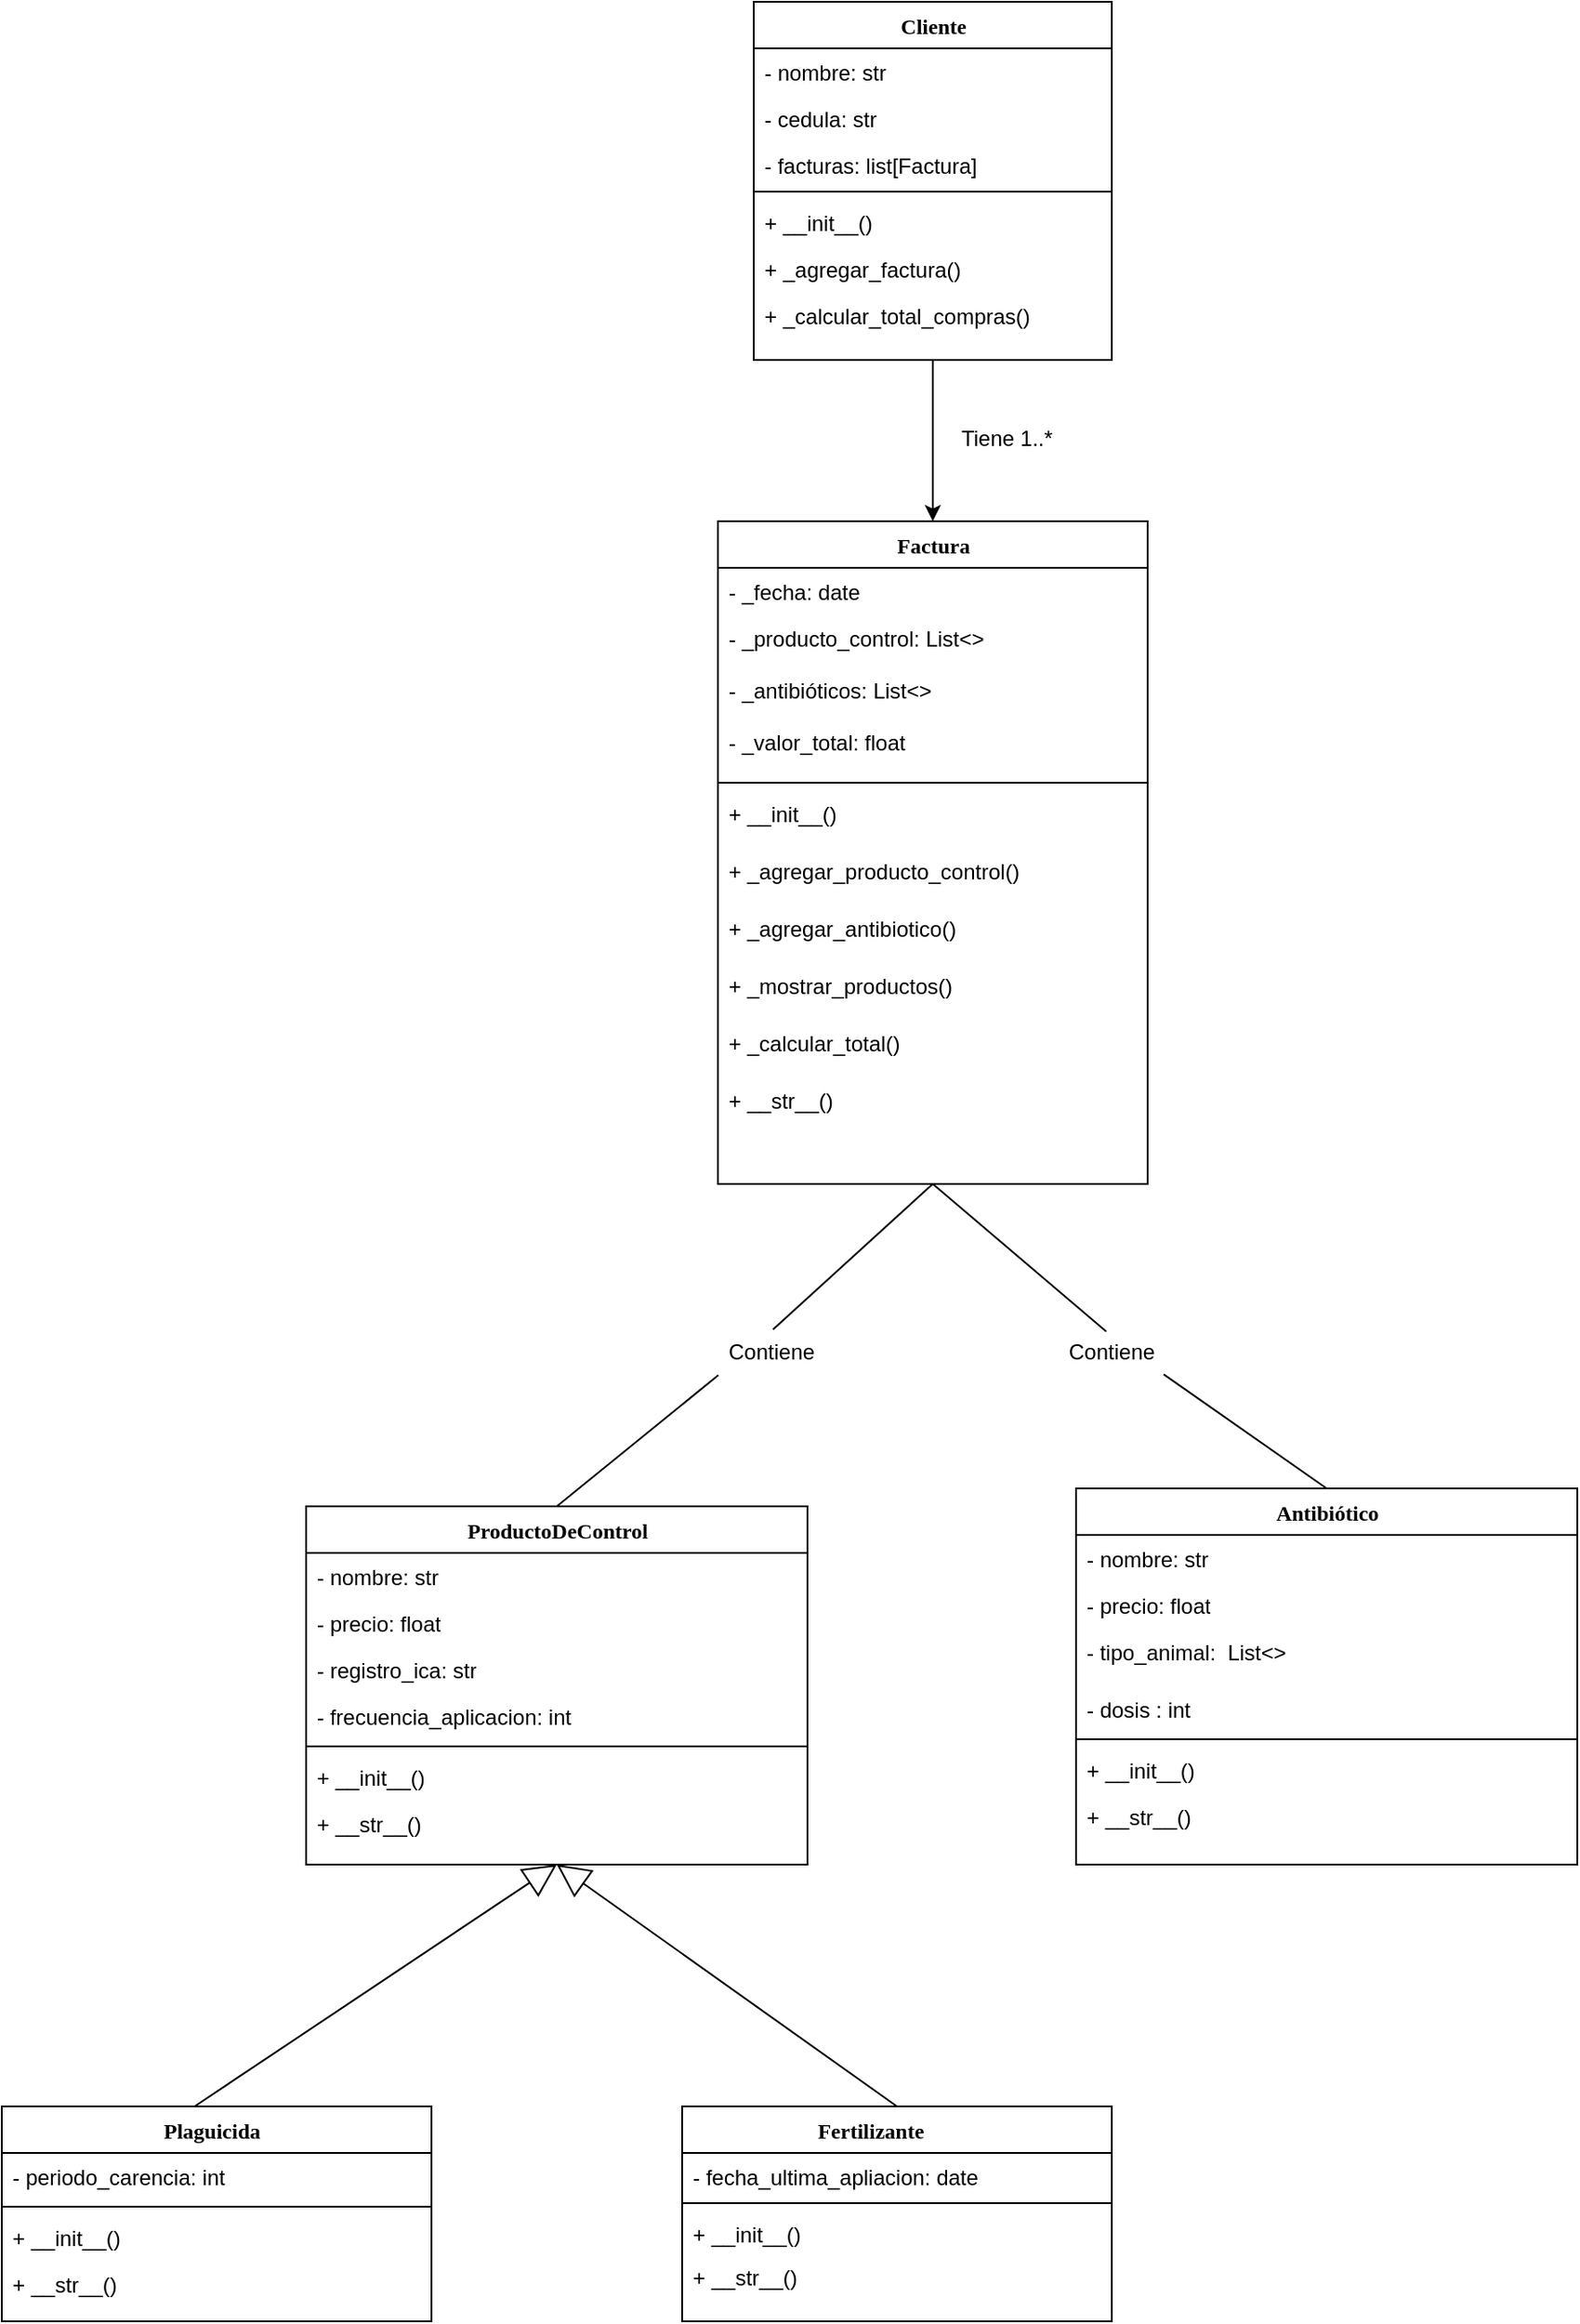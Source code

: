 <mxfile version="26.2.14">
  <diagram name="Page-1" id="9f46799a-70d6-7492-0946-bef42562c5a5">
    <mxGraphModel dx="2852" dy="2420" grid="1" gridSize="10" guides="1" tooltips="1" connect="1" arrows="1" fold="1" page="1" pageScale="1" pageWidth="1100" pageHeight="850" background="none" math="0" shadow="0">
      <root>
        <mxCell id="0" />
        <mxCell id="1" parent="0" />
        <mxCell id="78961159f06e98e8-30" value="ProductoDeControl" style="swimlane;html=1;fontStyle=1;align=center;verticalAlign=top;childLayout=stackLayout;horizontal=1;startSize=26;horizontalStack=0;resizeParent=1;resizeLast=0;collapsible=1;marginBottom=0;swimlaneFillColor=#ffffff;rounded=0;shadow=0;comic=0;labelBackgroundColor=none;strokeWidth=1;fillColor=none;fontFamily=Verdana;fontSize=12" parent="1" vertex="1">
          <mxGeometry x="280" y="70" width="280" height="200" as="geometry" />
        </mxCell>
        <mxCell id="-WLpU1apW95_bXhCBOdY-4" value="&lt;div&gt;- nombre: str&lt;/div&gt;" style="text;html=1;strokeColor=none;fillColor=none;align=left;verticalAlign=top;spacingLeft=4;spacingRight=4;whiteSpace=wrap;overflow=hidden;rotatable=0;points=[[0,0.5],[1,0.5]];portConstraint=eastwest;" parent="78961159f06e98e8-30" vertex="1">
          <mxGeometry y="26" width="280" height="26" as="geometry" />
        </mxCell>
        <mxCell id="-WLpU1apW95_bXhCBOdY-3" value="&lt;div&gt;- precio: float&lt;/div&gt;" style="text;html=1;strokeColor=none;fillColor=none;align=left;verticalAlign=top;spacingLeft=4;spacingRight=4;whiteSpace=wrap;overflow=hidden;rotatable=0;points=[[0,0.5],[1,0.5]];portConstraint=eastwest;" parent="78961159f06e98e8-30" vertex="1">
          <mxGeometry y="52" width="280" height="26" as="geometry" />
        </mxCell>
        <mxCell id="78961159f06e98e8-36" value="- registro_ica: str" style="text;html=1;strokeColor=none;fillColor=none;align=left;verticalAlign=top;spacingLeft=4;spacingRight=4;whiteSpace=wrap;overflow=hidden;rotatable=0;points=[[0,0.5],[1,0.5]];portConstraint=eastwest;" parent="78961159f06e98e8-30" vertex="1">
          <mxGeometry y="78" width="280" height="26" as="geometry" />
        </mxCell>
        <mxCell id="78961159f06e98e8-37" value="- frecuencia_aplicacion: int" style="text;html=1;strokeColor=none;fillColor=none;align=left;verticalAlign=top;spacingLeft=4;spacingRight=4;whiteSpace=wrap;overflow=hidden;rotatable=0;points=[[0,0.5],[1,0.5]];portConstraint=eastwest;" parent="78961159f06e98e8-30" vertex="1">
          <mxGeometry y="104" width="280" height="26" as="geometry" />
        </mxCell>
        <mxCell id="sUswicKAHgGoYEzQ7-Lq-5" value="" style="line;strokeWidth=1;fillColor=none;align=left;verticalAlign=middle;spacingTop=-1;spacingLeft=3;spacingRight=3;rotatable=0;labelPosition=right;points=[];portConstraint=eastwest;strokeColor=inherit;" vertex="1" parent="78961159f06e98e8-30">
          <mxGeometry y="130" width="280" height="8" as="geometry" />
        </mxCell>
        <mxCell id="sUswicKAHgGoYEzQ7-Lq-24" value="+&amp;nbsp;__init__()" style="text;html=1;strokeColor=none;fillColor=none;align=left;verticalAlign=top;spacingLeft=4;spacingRight=4;whiteSpace=wrap;overflow=hidden;rotatable=0;points=[[0,0.5],[1,0.5]];portConstraint=eastwest;" vertex="1" parent="78961159f06e98e8-30">
          <mxGeometry y="138" width="280" height="26" as="geometry" />
        </mxCell>
        <mxCell id="sUswicKAHgGoYEzQ7-Lq-25" value="+&amp;nbsp;__str__()" style="text;html=1;strokeColor=none;fillColor=none;align=left;verticalAlign=top;spacingLeft=4;spacingRight=4;whiteSpace=wrap;overflow=hidden;rotatable=0;points=[[0,0.5],[1,0.5]];portConstraint=eastwest;" vertex="1" parent="78961159f06e98e8-30">
          <mxGeometry y="164" width="280" height="26" as="geometry" />
        </mxCell>
        <mxCell id="78961159f06e98e8-43" value="Cliente" style="swimlane;html=1;fontStyle=1;align=center;verticalAlign=top;childLayout=stackLayout;horizontal=1;startSize=26;horizontalStack=0;resizeParent=1;resizeLast=0;collapsible=1;marginBottom=0;swimlaneFillColor=#ffffff;rounded=0;shadow=0;comic=0;labelBackgroundColor=none;strokeWidth=1;fillColor=none;fontFamily=Verdana;fontSize=12" parent="1" vertex="1">
          <mxGeometry x="530" y="-770" width="200" height="200" as="geometry" />
        </mxCell>
        <mxCell id="78961159f06e98e8-44" value="- nombre: str" style="text;html=1;strokeColor=none;fillColor=none;align=left;verticalAlign=top;spacingLeft=4;spacingRight=4;whiteSpace=wrap;overflow=hidden;rotatable=0;points=[[0,0.5],[1,0.5]];portConstraint=eastwest;" parent="78961159f06e98e8-43" vertex="1">
          <mxGeometry y="26" width="200" height="26" as="geometry" />
        </mxCell>
        <mxCell id="78961159f06e98e8-45" value="- cedula: str" style="text;html=1;strokeColor=none;fillColor=none;align=left;verticalAlign=top;spacingLeft=4;spacingRight=4;whiteSpace=wrap;overflow=hidden;rotatable=0;points=[[0,0.5],[1,0.5]];portConstraint=eastwest;" parent="78961159f06e98e8-43" vertex="1">
          <mxGeometry y="52" width="200" height="26" as="geometry" />
        </mxCell>
        <mxCell id="78961159f06e98e8-49" value="- facturas: list[Factura]" style="text;html=1;strokeColor=none;fillColor=none;align=left;verticalAlign=top;spacingLeft=4;spacingRight=4;whiteSpace=wrap;overflow=hidden;rotatable=0;points=[[0,0.5],[1,0.5]];portConstraint=eastwest;" parent="78961159f06e98e8-43" vertex="1">
          <mxGeometry y="78" width="200" height="24" as="geometry" />
        </mxCell>
        <mxCell id="sUswicKAHgGoYEzQ7-Lq-9" value="" style="line;strokeWidth=1;fillColor=none;align=left;verticalAlign=middle;spacingTop=-1;spacingLeft=3;spacingRight=3;rotatable=0;labelPosition=right;points=[];portConstraint=eastwest;strokeColor=inherit;" vertex="1" parent="78961159f06e98e8-43">
          <mxGeometry y="102" width="200" height="8" as="geometry" />
        </mxCell>
        <mxCell id="sUswicKAHgGoYEzQ7-Lq-11" value="+ __init__()" style="text;strokeColor=none;fillColor=none;align=left;verticalAlign=top;spacingLeft=4;spacingRight=4;overflow=hidden;rotatable=0;points=[[0,0.5],[1,0.5]];portConstraint=eastwest;whiteSpace=wrap;html=1;" vertex="1" parent="78961159f06e98e8-43">
          <mxGeometry y="110" width="200" height="26" as="geometry" />
        </mxCell>
        <mxCell id="sUswicKAHgGoYEzQ7-Lq-12" value="+ _agregar_factura()" style="text;strokeColor=none;fillColor=none;align=left;verticalAlign=top;spacingLeft=4;spacingRight=4;overflow=hidden;rotatable=0;points=[[0,0.5],[1,0.5]];portConstraint=eastwest;whiteSpace=wrap;html=1;" vertex="1" parent="78961159f06e98e8-43">
          <mxGeometry y="136" width="200" height="26" as="geometry" />
        </mxCell>
        <mxCell id="sUswicKAHgGoYEzQ7-Lq-13" value="+&amp;nbsp;_calcular_total_compras()" style="text;strokeColor=none;fillColor=none;align=left;verticalAlign=top;spacingLeft=4;spacingRight=4;overflow=hidden;rotatable=0;points=[[0,0.5],[1,0.5]];portConstraint=eastwest;whiteSpace=wrap;html=1;" vertex="1" parent="78961159f06e98e8-43">
          <mxGeometry y="162" width="200" height="26" as="geometry" />
        </mxCell>
        <mxCell id="78961159f06e98e8-56" value="Antibiótico" style="swimlane;html=1;fontStyle=1;align=center;verticalAlign=top;childLayout=stackLayout;horizontal=1;startSize=26;horizontalStack=0;resizeParent=1;resizeLast=0;collapsible=1;marginBottom=0;swimlaneFillColor=#ffffff;rounded=0;shadow=0;comic=0;labelBackgroundColor=none;strokeWidth=1;fillColor=none;fontFamily=Verdana;fontSize=12" parent="1" vertex="1">
          <mxGeometry x="710" y="60" width="280" height="210" as="geometry" />
        </mxCell>
        <mxCell id="78961159f06e98e8-61" value="&lt;div&gt;- nombre: str&lt;/div&gt;" style="text;html=1;strokeColor=none;fillColor=none;align=left;verticalAlign=top;spacingLeft=4;spacingRight=4;whiteSpace=wrap;overflow=hidden;rotatable=0;points=[[0,0.5],[1,0.5]];portConstraint=eastwest;" parent="78961159f06e98e8-56" vertex="1">
          <mxGeometry y="26" width="280" height="26" as="geometry" />
        </mxCell>
        <mxCell id="-WLpU1apW95_bXhCBOdY-2" value="&lt;div&gt;- precio: float&lt;/div&gt;" style="text;html=1;strokeColor=none;fillColor=none;align=left;verticalAlign=top;spacingLeft=4;spacingRight=4;whiteSpace=wrap;overflow=hidden;rotatable=0;points=[[0,0.5],[1,0.5]];portConstraint=eastwest;" parent="78961159f06e98e8-56" vertex="1">
          <mxGeometry y="52" width="280" height="26" as="geometry" />
        </mxCell>
        <mxCell id="78961159f06e98e8-63" value="- tipo_animal: &amp;nbsp;List&amp;lt;&amp;gt;" style="text;html=1;strokeColor=none;fillColor=none;align=left;verticalAlign=top;spacingLeft=4;spacingRight=4;whiteSpace=wrap;overflow=hidden;rotatable=0;points=[[0,0.5],[1,0.5]];portConstraint=eastwest;" parent="78961159f06e98e8-56" vertex="1">
          <mxGeometry y="78" width="280" height="32" as="geometry" />
        </mxCell>
        <mxCell id="-WLpU1apW95_bXhCBOdY-1" value="- dosis : int&lt;div&gt;&lt;br&gt;&lt;/div&gt;" style="text;html=1;strokeColor=none;fillColor=none;align=left;verticalAlign=top;spacingLeft=4;spacingRight=4;whiteSpace=wrap;overflow=hidden;rotatable=0;points=[[0,0.5],[1,0.5]];portConstraint=eastwest;" parent="78961159f06e98e8-56" vertex="1">
          <mxGeometry y="110" width="280" height="26" as="geometry" />
        </mxCell>
        <mxCell id="sUswicKAHgGoYEzQ7-Lq-21" value="" style="line;strokeWidth=1;fillColor=none;align=left;verticalAlign=middle;spacingTop=-1;spacingLeft=3;spacingRight=3;rotatable=0;labelPosition=right;points=[];portConstraint=eastwest;strokeColor=inherit;" vertex="1" parent="78961159f06e98e8-56">
          <mxGeometry y="136" width="280" height="8" as="geometry" />
        </mxCell>
        <mxCell id="sUswicKAHgGoYEzQ7-Lq-22" value="&lt;div&gt;+&amp;nbsp;__init__()&lt;/div&gt;" style="text;html=1;strokeColor=none;fillColor=none;align=left;verticalAlign=top;spacingLeft=4;spacingRight=4;whiteSpace=wrap;overflow=hidden;rotatable=0;points=[[0,0.5],[1,0.5]];portConstraint=eastwest;" vertex="1" parent="78961159f06e98e8-56">
          <mxGeometry y="144" width="280" height="26" as="geometry" />
        </mxCell>
        <mxCell id="sUswicKAHgGoYEzQ7-Lq-23" value="&lt;div&gt;+ __str__()&lt;/div&gt;" style="text;html=1;strokeColor=none;fillColor=none;align=left;verticalAlign=top;spacingLeft=4;spacingRight=4;whiteSpace=wrap;overflow=hidden;rotatable=0;points=[[0,0.5],[1,0.5]];portConstraint=eastwest;" vertex="1" parent="78961159f06e98e8-56">
          <mxGeometry y="170" width="280" height="26" as="geometry" />
        </mxCell>
        <mxCell id="78961159f06e98e8-95" value="Factura" style="swimlane;html=1;fontStyle=1;align=center;verticalAlign=top;childLayout=stackLayout;horizontal=1;startSize=26;horizontalStack=0;resizeParent=1;resizeLast=0;collapsible=1;marginBottom=0;swimlaneFillColor=#ffffff;rounded=0;shadow=0;comic=0;labelBackgroundColor=none;strokeWidth=1;fillColor=none;fontFamily=Verdana;fontSize=12" parent="1" vertex="1">
          <mxGeometry x="510" y="-480" width="240" height="370" as="geometry" />
        </mxCell>
        <mxCell id="78961159f06e98e8-96" value="- _fecha: date&amp;nbsp;" style="text;html=1;strokeColor=none;fillColor=none;align=left;verticalAlign=top;spacingLeft=4;spacingRight=4;whiteSpace=wrap;overflow=hidden;rotatable=0;points=[[0,0.5],[1,0.5]];portConstraint=eastwest;" parent="78961159f06e98e8-95" vertex="1">
          <mxGeometry y="26" width="240" height="26" as="geometry" />
        </mxCell>
        <mxCell id="78961159f06e98e8-97" value="- _producto_control: List&amp;lt;&amp;gt;&lt;div&gt;&lt;br&gt;&lt;/div&gt;&lt;div&gt;&lt;span style=&quot;background-color: transparent; color: light-dark(rgb(0, 0, 0), rgb(255, 255, 255));&quot;&gt;- _antibióticos: List&amp;lt;&amp;gt;&lt;/span&gt;&lt;/div&gt;" style="text;html=1;strokeColor=none;fillColor=none;align=left;verticalAlign=top;spacingLeft=4;spacingRight=4;whiteSpace=wrap;overflow=hidden;rotatable=0;points=[[0,0.5],[1,0.5]];portConstraint=eastwest;" parent="78961159f06e98e8-95" vertex="1">
          <mxGeometry y="52" width="240" height="58" as="geometry" />
        </mxCell>
        <mxCell id="78961159f06e98e8-98" value="- _valor_total: float" style="text;html=1;strokeColor=none;fillColor=none;align=left;verticalAlign=top;spacingLeft=4;spacingRight=4;whiteSpace=wrap;overflow=hidden;rotatable=0;points=[[0,0.5],[1,0.5]];portConstraint=eastwest;" parent="78961159f06e98e8-95" vertex="1">
          <mxGeometry y="110" width="240" height="32" as="geometry" />
        </mxCell>
        <mxCell id="sUswicKAHgGoYEzQ7-Lq-15" value="" style="line;strokeWidth=1;fillColor=none;align=left;verticalAlign=middle;spacingTop=-1;spacingLeft=3;spacingRight=3;rotatable=0;labelPosition=right;points=[];portConstraint=eastwest;strokeColor=inherit;" vertex="1" parent="78961159f06e98e8-95">
          <mxGeometry y="142" width="240" height="8" as="geometry" />
        </mxCell>
        <mxCell id="sUswicKAHgGoYEzQ7-Lq-14" value="+&amp;nbsp;__init__()" style="text;html=1;strokeColor=none;fillColor=none;align=left;verticalAlign=top;spacingLeft=4;spacingRight=4;whiteSpace=wrap;overflow=hidden;rotatable=0;points=[[0,0.5],[1,0.5]];portConstraint=eastwest;" vertex="1" parent="78961159f06e98e8-95">
          <mxGeometry y="150" width="240" height="32" as="geometry" />
        </mxCell>
        <mxCell id="sUswicKAHgGoYEzQ7-Lq-16" value="+&amp;nbsp;_agregar_producto_control()" style="text;html=1;strokeColor=none;fillColor=none;align=left;verticalAlign=top;spacingLeft=4;spacingRight=4;whiteSpace=wrap;overflow=hidden;rotatable=0;points=[[0,0.5],[1,0.5]];portConstraint=eastwest;" vertex="1" parent="78961159f06e98e8-95">
          <mxGeometry y="182" width="240" height="32" as="geometry" />
        </mxCell>
        <mxCell id="sUswicKAHgGoYEzQ7-Lq-17" value="+&amp;nbsp;_agregar_antibiotico()" style="text;html=1;strokeColor=none;fillColor=none;align=left;verticalAlign=top;spacingLeft=4;spacingRight=4;whiteSpace=wrap;overflow=hidden;rotatable=0;points=[[0,0.5],[1,0.5]];portConstraint=eastwest;" vertex="1" parent="78961159f06e98e8-95">
          <mxGeometry y="214" width="240" height="32" as="geometry" />
        </mxCell>
        <mxCell id="sUswicKAHgGoYEzQ7-Lq-18" value="+&amp;nbsp;_mostrar_productos()" style="text;html=1;strokeColor=none;fillColor=none;align=left;verticalAlign=top;spacingLeft=4;spacingRight=4;whiteSpace=wrap;overflow=hidden;rotatable=0;points=[[0,0.5],[1,0.5]];portConstraint=eastwest;" vertex="1" parent="78961159f06e98e8-95">
          <mxGeometry y="246" width="240" height="32" as="geometry" />
        </mxCell>
        <mxCell id="sUswicKAHgGoYEzQ7-Lq-19" value="+&amp;nbsp;_calcular_total()" style="text;html=1;strokeColor=none;fillColor=none;align=left;verticalAlign=top;spacingLeft=4;spacingRight=4;whiteSpace=wrap;overflow=hidden;rotatable=0;points=[[0,0.5],[1,0.5]];portConstraint=eastwest;" vertex="1" parent="78961159f06e98e8-95">
          <mxGeometry y="278" width="240" height="32" as="geometry" />
        </mxCell>
        <mxCell id="sUswicKAHgGoYEzQ7-Lq-20" value="+&amp;nbsp;__str__()" style="text;html=1;strokeColor=none;fillColor=none;align=left;verticalAlign=top;spacingLeft=4;spacingRight=4;whiteSpace=wrap;overflow=hidden;rotatable=0;points=[[0,0.5],[1,0.5]];portConstraint=eastwest;" vertex="1" parent="78961159f06e98e8-95">
          <mxGeometry y="310" width="240" height="32" as="geometry" />
        </mxCell>
        <mxCell id="al0LNI8UgyekP6kn99VV-6" value="Plaguicida&amp;nbsp;&amp;nbsp;" style="swimlane;html=1;fontStyle=1;align=center;verticalAlign=top;childLayout=stackLayout;horizontal=1;startSize=26;horizontalStack=0;resizeParent=1;resizeLast=0;collapsible=1;marginBottom=0;swimlaneFillColor=#ffffff;rounded=0;shadow=0;comic=0;labelBackgroundColor=none;strokeWidth=1;fillColor=none;fontFamily=Verdana;fontSize=12" parent="1" vertex="1">
          <mxGeometry x="110" y="405" width="240" height="120" as="geometry" />
        </mxCell>
        <mxCell id="al0LNI8UgyekP6kn99VV-10" value="- periodo_carencia: int&amp;nbsp;&lt;div&gt;&lt;br&gt;&lt;/div&gt;" style="text;html=1;strokeColor=none;fillColor=none;align=left;verticalAlign=top;spacingLeft=4;spacingRight=4;whiteSpace=wrap;overflow=hidden;rotatable=0;points=[[0,0.5],[1,0.5]];portConstraint=eastwest;" parent="al0LNI8UgyekP6kn99VV-6" vertex="1">
          <mxGeometry y="26" width="240" height="26" as="geometry" />
        </mxCell>
        <mxCell id="sUswicKAHgGoYEzQ7-Lq-26" value="" style="line;strokeWidth=1;fillColor=none;align=left;verticalAlign=middle;spacingTop=-1;spacingLeft=3;spacingRight=3;rotatable=0;labelPosition=right;points=[];portConstraint=eastwest;strokeColor=inherit;" vertex="1" parent="al0LNI8UgyekP6kn99VV-6">
          <mxGeometry y="52" width="240" height="8" as="geometry" />
        </mxCell>
        <mxCell id="sUswicKAHgGoYEzQ7-Lq-27" value="&lt;div&gt;+&amp;nbsp;__init__()&lt;/div&gt;" style="text;html=1;strokeColor=none;fillColor=none;align=left;verticalAlign=top;spacingLeft=4;spacingRight=4;whiteSpace=wrap;overflow=hidden;rotatable=0;points=[[0,0.5],[1,0.5]];portConstraint=eastwest;" vertex="1" parent="al0LNI8UgyekP6kn99VV-6">
          <mxGeometry y="60" width="240" height="26" as="geometry" />
        </mxCell>
        <mxCell id="sUswicKAHgGoYEzQ7-Lq-28" value="&lt;div&gt;+&amp;nbsp;__str__()&lt;/div&gt;" style="text;html=1;strokeColor=none;fillColor=none;align=left;verticalAlign=top;spacingLeft=4;spacingRight=4;whiteSpace=wrap;overflow=hidden;rotatable=0;points=[[0,0.5],[1,0.5]];portConstraint=eastwest;" vertex="1" parent="al0LNI8UgyekP6kn99VV-6">
          <mxGeometry y="86" width="240" height="26" as="geometry" />
        </mxCell>
        <mxCell id="-WLpU1apW95_bXhCBOdY-9" value="" style="endArrow=block;endSize=16;endFill=0;html=1;rounded=0;exitX=0.448;exitY=0.001;exitDx=0;exitDy=0;exitPerimeter=0;entryX=0.5;entryY=1;entryDx=0;entryDy=0;" parent="1" source="al0LNI8UgyekP6kn99VV-6" target="78961159f06e98e8-30" edge="1">
          <mxGeometry x="-0.119" y="50" width="160" relative="1" as="geometry">
            <mxPoint x="1345" y="568" as="sourcePoint" />
            <mxPoint x="1295" y="368" as="targetPoint" />
            <mxPoint as="offset" />
          </mxGeometry>
        </mxCell>
        <mxCell id="-WLpU1apW95_bXhCBOdY-11" value="" style="endArrow=block;endSize=16;endFill=0;html=1;rounded=0;exitX=0.5;exitY=0;exitDx=0;exitDy=0;" parent="1" source="al0LNI8UgyekP6kn99VV-14" edge="1">
          <mxGeometry x="-0.119" y="50" width="160" relative="1" as="geometry">
            <mxPoint x="1290" y="670.5" as="sourcePoint" />
            <mxPoint x="420" y="270" as="targetPoint" />
            <mxPoint as="offset" />
            <Array as="points" />
          </mxGeometry>
        </mxCell>
        <mxCell id="-WLpU1apW95_bXhCBOdY-20" value="Contiene" style="text;html=1;strokeColor=none;fillColor=none;align=left;verticalAlign=top;spacingLeft=4;spacingRight=4;whiteSpace=wrap;overflow=hidden;rotatable=0;points=[[0,0.5],[1,0.5]];portConstraint=eastwest;" parent="1" vertex="1">
          <mxGeometry x="510" y="-30" width="60" height="26" as="geometry" />
        </mxCell>
        <mxCell id="-WLpU1apW95_bXhCBOdY-21" value="Contiene" style="text;html=1;strokeColor=none;fillColor=none;align=left;verticalAlign=top;spacingLeft=4;spacingRight=4;whiteSpace=wrap;overflow=hidden;rotatable=0;points=[[0,0.5],[1,0.5]];portConstraint=eastwest;" parent="1" vertex="1">
          <mxGeometry x="700" y="-30" width="60" height="26" as="geometry" />
        </mxCell>
        <mxCell id="-WLpU1apW95_bXhCBOdY-23" value="" style="endArrow=none;html=1;rounded=0;exitX=0.5;exitY=0;exitDx=0;exitDy=0;entryX=0.983;entryY=1.013;entryDx=0;entryDy=0;entryPerimeter=0;" parent="1" source="78961159f06e98e8-56" edge="1" target="-WLpU1apW95_bXhCBOdY-21">
          <mxGeometry width="50" height="50" relative="1" as="geometry">
            <mxPoint x="1500" y="230" as="sourcePoint" />
            <mxPoint x="1510" y="190" as="targetPoint" />
          </mxGeometry>
        </mxCell>
        <mxCell id="-WLpU1apW95_bXhCBOdY-25" value="" style="endArrow=none;html=1;rounded=0;entryX=0.448;entryY=0.09;entryDx=0;entryDy=0;entryPerimeter=0;exitX=0.5;exitY=1;exitDx=0;exitDy=0;" parent="1" source="78961159f06e98e8-95" target="-WLpU1apW95_bXhCBOdY-21" edge="1">
          <mxGeometry width="50" height="50" relative="1" as="geometry">
            <mxPoint x="1350" y="70" as="sourcePoint" />
            <mxPoint x="1280" y="126" as="targetPoint" />
          </mxGeometry>
        </mxCell>
        <mxCell id="-WLpU1apW95_bXhCBOdY-27" value="" style="endArrow=none;html=1;rounded=0;entryX=0.513;entryY=0.047;entryDx=0;entryDy=0;entryPerimeter=0;exitX=0.5;exitY=1;exitDx=0;exitDy=0;" parent="1" target="-WLpU1apW95_bXhCBOdY-20" edge="1" source="78961159f06e98e8-95">
          <mxGeometry width="50" height="50" relative="1" as="geometry">
            <mxPoint x="1210" y="310" as="sourcePoint" />
            <mxPoint x="1294" y="126" as="targetPoint" />
          </mxGeometry>
        </mxCell>
        <mxCell id="-WLpU1apW95_bXhCBOdY-28" value="" style="endArrow=none;html=1;rounded=0;exitX=0.5;exitY=0;exitDx=0;exitDy=0;entryX=0.004;entryY=1.03;entryDx=0;entryDy=0;entryPerimeter=0;" parent="1" source="78961159f06e98e8-30" target="-WLpU1apW95_bXhCBOdY-20" edge="1">
          <mxGeometry width="50" height="50" relative="1" as="geometry">
            <mxPoint x="1455" y="234" as="sourcePoint" />
            <mxPoint x="1350" y="156" as="targetPoint" />
          </mxGeometry>
        </mxCell>
        <mxCell id="-WLpU1apW95_bXhCBOdY-32" value="Tiene 1..*" style="text;html=1;strokeColor=none;fillColor=none;align=left;verticalAlign=top;spacingLeft=4;spacingRight=4;whiteSpace=wrap;overflow=hidden;rotatable=0;points=[[0,0.5],[1,0.5]];portConstraint=eastwest;" parent="1" vertex="1">
          <mxGeometry x="640" y="-540" width="70" height="40" as="geometry" />
        </mxCell>
        <mxCell id="-WLpU1apW95_bXhCBOdY-33" value="" style="endArrow=classic;html=1;rounded=0;entryX=0.5;entryY=0;entryDx=0;entryDy=0;exitX=0.5;exitY=1;exitDx=0;exitDy=0;" parent="1" source="78961159f06e98e8-43" target="78961159f06e98e8-95" edge="1">
          <mxGeometry width="50" height="50" relative="1" as="geometry">
            <mxPoint x="1290" y="-150" as="sourcePoint" />
            <mxPoint x="1430" y="-40" as="targetPoint" />
          </mxGeometry>
        </mxCell>
        <mxCell id="al0LNI8UgyekP6kn99VV-14" value="Fertilizante&amp;nbsp; &amp;nbsp; &amp;nbsp; &amp;nbsp; &amp;nbsp;&amp;nbsp;" style="swimlane;html=1;fontStyle=1;align=center;verticalAlign=top;childLayout=stackLayout;horizontal=1;startSize=26;horizontalStack=0;resizeParent=1;resizeLast=0;collapsible=1;marginBottom=0;swimlaneFillColor=#ffffff;rounded=0;shadow=0;comic=0;labelBackgroundColor=none;strokeWidth=1;fillColor=none;fontFamily=Verdana;fontSize=12" parent="1" vertex="1">
          <mxGeometry x="490" y="405" width="240" height="120" as="geometry">
            <mxRectangle width="150" height="30" as="alternateBounds" />
          </mxGeometry>
        </mxCell>
        <mxCell id="al0LNI8UgyekP6kn99VV-18" value="- fecha_ultima_apliacion: date&amp;nbsp; &amp;nbsp; &amp;nbsp; &amp;nbsp; &amp;nbsp; &amp;nbsp; &amp;nbsp; &amp;nbsp; &amp;nbsp; &amp;nbsp; &amp;nbsp;" style="text;html=1;strokeColor=none;fillColor=none;align=left;verticalAlign=top;spacingLeft=4;spacingRight=4;whiteSpace=wrap;overflow=hidden;rotatable=0;points=[[0,0.5],[1,0.5]];portConstraint=eastwest;" parent="al0LNI8UgyekP6kn99VV-14" vertex="1">
          <mxGeometry y="26" width="240" height="24" as="geometry" />
        </mxCell>
        <mxCell id="sUswicKAHgGoYEzQ7-Lq-33" value="" style="line;strokeWidth=1;fillColor=none;align=left;verticalAlign=middle;spacingTop=-1;spacingLeft=3;spacingRight=3;rotatable=0;labelPosition=right;points=[];portConstraint=eastwest;strokeColor=inherit;" vertex="1" parent="al0LNI8UgyekP6kn99VV-14">
          <mxGeometry y="50" width="240" height="8" as="geometry" />
        </mxCell>
        <mxCell id="sUswicKAHgGoYEzQ7-Lq-34" value="+&amp;nbsp;__init__()" style="text;html=1;strokeColor=none;fillColor=none;align=left;verticalAlign=top;spacingLeft=4;spacingRight=4;whiteSpace=wrap;overflow=hidden;rotatable=0;points=[[0,0.5],[1,0.5]];portConstraint=eastwest;" vertex="1" parent="al0LNI8UgyekP6kn99VV-14">
          <mxGeometry y="58" width="240" height="24" as="geometry" />
        </mxCell>
        <mxCell id="sUswicKAHgGoYEzQ7-Lq-35" value="+ __str__()" style="text;html=1;strokeColor=none;fillColor=none;align=left;verticalAlign=top;spacingLeft=4;spacingRight=4;whiteSpace=wrap;overflow=hidden;rotatable=0;points=[[0,0.5],[1,0.5]];portConstraint=eastwest;" vertex="1" parent="al0LNI8UgyekP6kn99VV-14">
          <mxGeometry y="82" width="240" height="24" as="geometry" />
        </mxCell>
      </root>
    </mxGraphModel>
  </diagram>
</mxfile>
